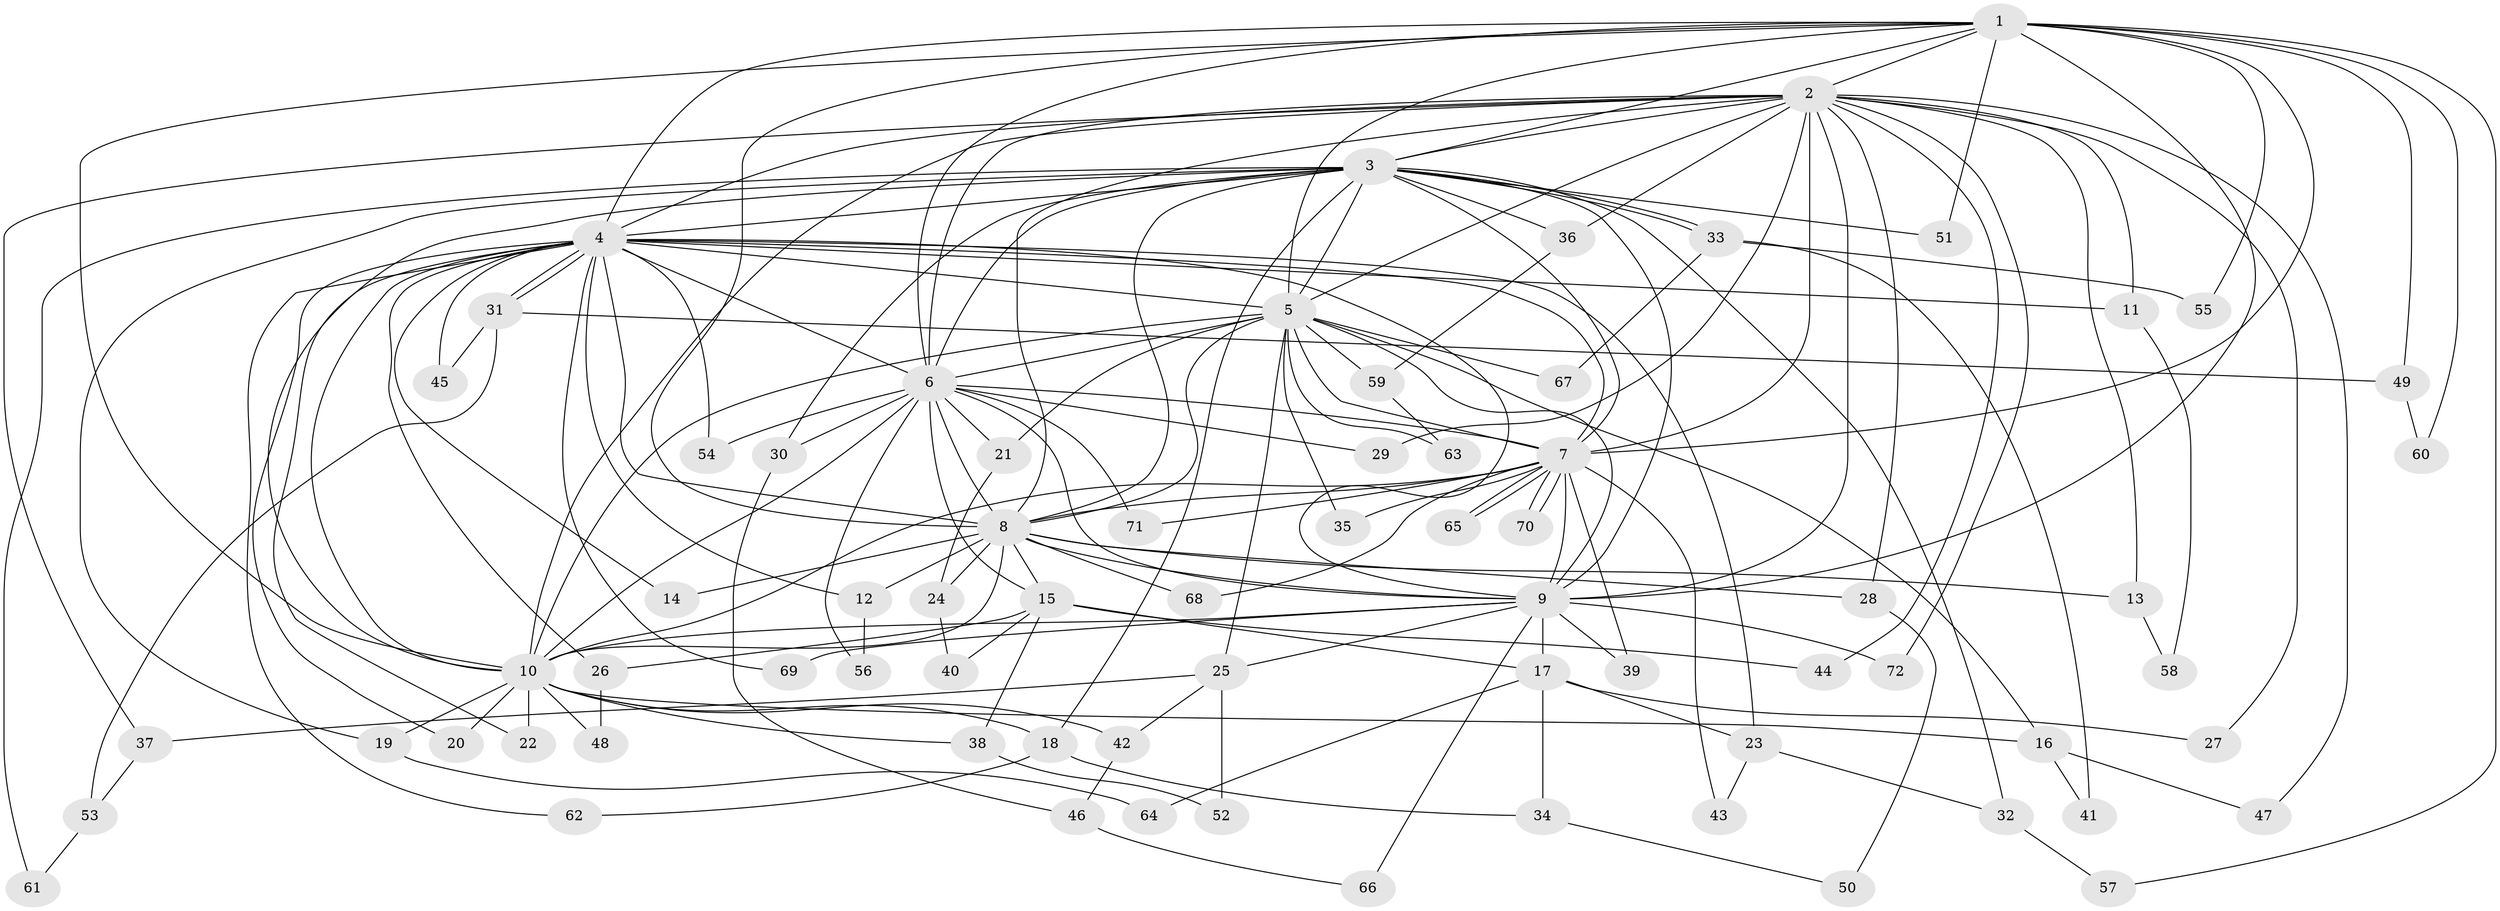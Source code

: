 // coarse degree distribution, {18: 0.019230769230769232, 15: 0.019230769230769232, 21: 0.019230769230769232, 14: 0.038461538461538464, 11: 0.019230769230769232, 13: 0.019230769230769232, 12: 0.019230769230769232, 3: 0.21153846153846154, 2: 0.4230769230769231, 7: 0.038461538461538464, 4: 0.07692307692307693, 6: 0.038461538461538464, 5: 0.019230769230769232, 1: 0.038461538461538464}
// Generated by graph-tools (version 1.1) at 2025/49/03/04/25 22:49:41]
// undirected, 72 vertices, 169 edges
graph export_dot {
  node [color=gray90,style=filled];
  1;
  2;
  3;
  4;
  5;
  6;
  7;
  8;
  9;
  10;
  11;
  12;
  13;
  14;
  15;
  16;
  17;
  18;
  19;
  20;
  21;
  22;
  23;
  24;
  25;
  26;
  27;
  28;
  29;
  30;
  31;
  32;
  33;
  34;
  35;
  36;
  37;
  38;
  39;
  40;
  41;
  42;
  43;
  44;
  45;
  46;
  47;
  48;
  49;
  50;
  51;
  52;
  53;
  54;
  55;
  56;
  57;
  58;
  59;
  60;
  61;
  62;
  63;
  64;
  65;
  66;
  67;
  68;
  69;
  70;
  71;
  72;
  1 -- 2;
  1 -- 3;
  1 -- 4;
  1 -- 5;
  1 -- 6;
  1 -- 7;
  1 -- 8;
  1 -- 9;
  1 -- 10;
  1 -- 49;
  1 -- 51;
  1 -- 55;
  1 -- 57;
  1 -- 60;
  2 -- 3;
  2 -- 4;
  2 -- 5;
  2 -- 6;
  2 -- 7;
  2 -- 8;
  2 -- 9;
  2 -- 10;
  2 -- 11;
  2 -- 13;
  2 -- 27;
  2 -- 28;
  2 -- 29;
  2 -- 36;
  2 -- 37;
  2 -- 44;
  2 -- 47;
  2 -- 72;
  3 -- 4;
  3 -- 5;
  3 -- 6;
  3 -- 7;
  3 -- 8;
  3 -- 9;
  3 -- 10;
  3 -- 18;
  3 -- 19;
  3 -- 30;
  3 -- 32;
  3 -- 33;
  3 -- 33;
  3 -- 36;
  3 -- 51;
  3 -- 61;
  4 -- 5;
  4 -- 6;
  4 -- 7;
  4 -- 8;
  4 -- 9;
  4 -- 10;
  4 -- 11;
  4 -- 12;
  4 -- 14;
  4 -- 20;
  4 -- 22;
  4 -- 23;
  4 -- 26;
  4 -- 31;
  4 -- 31;
  4 -- 45;
  4 -- 54;
  4 -- 62;
  4 -- 69;
  5 -- 6;
  5 -- 7;
  5 -- 8;
  5 -- 9;
  5 -- 10;
  5 -- 16;
  5 -- 21;
  5 -- 25;
  5 -- 35;
  5 -- 59;
  5 -- 63;
  5 -- 67;
  6 -- 7;
  6 -- 8;
  6 -- 9;
  6 -- 10;
  6 -- 15;
  6 -- 21;
  6 -- 29;
  6 -- 30;
  6 -- 54;
  6 -- 56;
  6 -- 71;
  7 -- 8;
  7 -- 9;
  7 -- 10;
  7 -- 35;
  7 -- 39;
  7 -- 43;
  7 -- 65;
  7 -- 65;
  7 -- 68;
  7 -- 70;
  7 -- 70;
  7 -- 71;
  8 -- 9;
  8 -- 10;
  8 -- 12;
  8 -- 13;
  8 -- 14;
  8 -- 15;
  8 -- 24;
  8 -- 28;
  8 -- 68;
  9 -- 10;
  9 -- 17;
  9 -- 25;
  9 -- 39;
  9 -- 66;
  9 -- 69;
  9 -- 72;
  10 -- 16;
  10 -- 18;
  10 -- 19;
  10 -- 20;
  10 -- 22;
  10 -- 38;
  10 -- 42;
  10 -- 48;
  11 -- 58;
  12 -- 56;
  13 -- 58;
  15 -- 17;
  15 -- 26;
  15 -- 38;
  15 -- 40;
  15 -- 44;
  16 -- 41;
  16 -- 47;
  17 -- 23;
  17 -- 27;
  17 -- 34;
  17 -- 64;
  18 -- 34;
  18 -- 62;
  19 -- 64;
  21 -- 24;
  23 -- 32;
  23 -- 43;
  24 -- 40;
  25 -- 37;
  25 -- 42;
  25 -- 52;
  26 -- 48;
  28 -- 50;
  30 -- 46;
  31 -- 45;
  31 -- 49;
  31 -- 53;
  32 -- 57;
  33 -- 41;
  33 -- 55;
  33 -- 67;
  34 -- 50;
  36 -- 59;
  37 -- 53;
  38 -- 52;
  42 -- 46;
  46 -- 66;
  49 -- 60;
  53 -- 61;
  59 -- 63;
}
